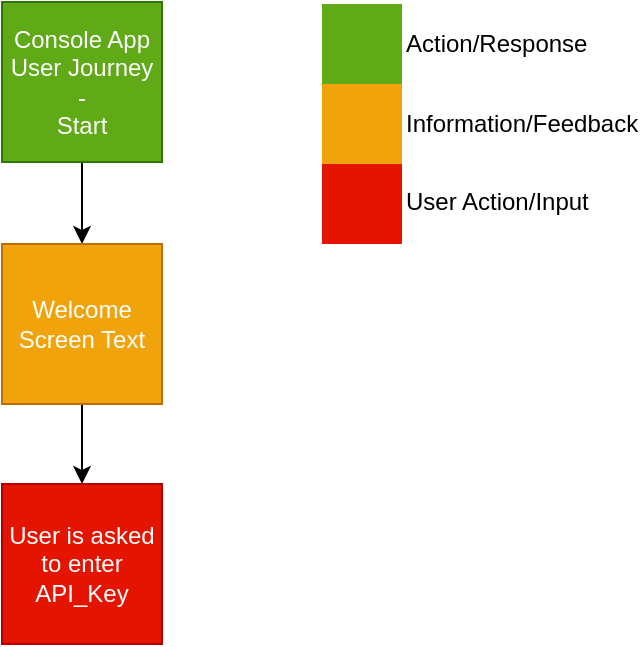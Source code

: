 <mxfile>
    <diagram id="kQwfb95NjCXNH1v6HH-7" name="Page-1">
        <mxGraphModel dx="974" dy="399" grid="1" gridSize="10" guides="1" tooltips="1" connect="1" arrows="1" fold="1" page="1" pageScale="1" pageWidth="827" pageHeight="1169" math="0" shadow="0">
            <root>
                <mxCell id="0"/>
                <mxCell id="1" parent="0"/>
                <mxCell id="5" style="edgeStyle=orthogonalEdgeStyle;rounded=0;orthogonalLoop=1;jettySize=auto;html=1;exitX=0.5;exitY=1;exitDx=0;exitDy=0;entryX=0.5;entryY=0;entryDx=0;entryDy=0;" parent="1" source="2" target="4" edge="1">
                    <mxGeometry relative="1" as="geometry"/>
                </mxCell>
                <mxCell id="2" value="Console App User Journey - &lt;br&gt;Start" style="whiteSpace=wrap;html=1;aspect=fixed;fillColor=#60a917;strokeColor=#2D7600;fontColor=#ffffff;" parent="1" vertex="1">
                    <mxGeometry x="360" y="39" width="80" height="80" as="geometry"/>
                </mxCell>
                <mxCell id="3" value="User is asked to enter API_Key" style="whiteSpace=wrap;html=1;aspect=fixed;fillColor=#e51400;strokeColor=#B20000;fontColor=#ffffff;" parent="1" vertex="1">
                    <mxGeometry x="360" y="280" width="80" height="80" as="geometry"/>
                </mxCell>
                <mxCell id="6" style="edgeStyle=orthogonalEdgeStyle;rounded=0;orthogonalLoop=1;jettySize=auto;html=1;exitX=0.5;exitY=1;exitDx=0;exitDy=0;entryX=0.5;entryY=0;entryDx=0;entryDy=0;" parent="1" source="4" target="3" edge="1">
                    <mxGeometry relative="1" as="geometry"/>
                </mxCell>
                <mxCell id="4" value="Welcome Screen Text" style="whiteSpace=wrap;html=1;aspect=fixed;fillColor=#f0a30a;strokeColor=#BD7000;fontColor=#ffffff;" parent="1" vertex="1">
                    <mxGeometry x="360" y="160" width="80" height="80" as="geometry"/>
                </mxCell>
                <mxCell id="16" value="" style="group" parent="1" vertex="1" connectable="0">
                    <mxGeometry x="520" y="40" width="160" height="120" as="geometry"/>
                </mxCell>
                <mxCell id="8" value="" style="whiteSpace=wrap;html=1;aspect=fixed;fillColor=#60a917;fontColor=#ffffff;strokeColor=none;" parent="16" vertex="1">
                    <mxGeometry width="40" height="40" as="geometry"/>
                </mxCell>
                <mxCell id="9" value="" style="whiteSpace=wrap;html=1;aspect=fixed;fillColor=#e51400;fontColor=#ffffff;strokeColor=none;" parent="16" vertex="1">
                    <mxGeometry y="80" width="40" height="40" as="geometry"/>
                </mxCell>
                <mxCell id="11" value="" style="whiteSpace=wrap;html=1;aspect=fixed;fillColor=#f0a30a;fontColor=#ffffff;strokeColor=none;" parent="16" vertex="1">
                    <mxGeometry y="40" width="40" height="40" as="geometry"/>
                </mxCell>
                <mxCell id="13" value="Action/Response" style="text;html=1;strokeColor=none;fillColor=none;align=left;verticalAlign=middle;whiteSpace=wrap;rounded=0;" parent="16" vertex="1">
                    <mxGeometry x="40" width="120" height="40" as="geometry"/>
                </mxCell>
                <mxCell id="14" value="Information/Feedback" style="text;html=1;strokeColor=none;fillColor=none;align=left;verticalAlign=middle;whiteSpace=wrap;rounded=0;" parent="16" vertex="1">
                    <mxGeometry x="40" y="40" width="120" height="40" as="geometry"/>
                </mxCell>
                <mxCell id="15" value="User Action/Input" style="text;html=1;strokeColor=none;fillColor=none;align=left;verticalAlign=middle;whiteSpace=wrap;rounded=0;" parent="16" vertex="1">
                    <mxGeometry x="40" y="79" width="120" height="40" as="geometry"/>
                </mxCell>
            </root>
        </mxGraphModel>
    </diagram>
</mxfile>
